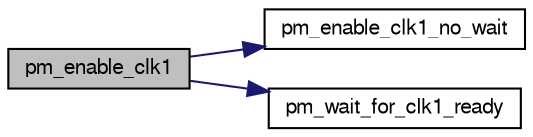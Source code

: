 digraph G
{
  edge [fontname="FreeSans",fontsize="10",labelfontname="FreeSans",labelfontsize="10"];
  node [fontname="FreeSans",fontsize="10",shape=record];
  rankdir=LR;
  Node1 [label="pm_enable_clk1",height=0.2,width=0.4,color="black", fillcolor="grey75", style="filled" fontcolor="black"];
  Node1 -> Node2 [color="midnightblue",fontsize="10",style="solid",fontname="FreeSans"];
  Node2 [label="pm_enable_clk1_no_wait",height=0.2,width=0.4,color="black", fillcolor="white", style="filled",URL="$group__group__avr32__drivers__pm.html#ga3c97a98610de7191421594f7f2407b71",tooltip="This function will enable the oscillator 1 to be used with no startup time."];
  Node1 -> Node3 [color="midnightblue",fontsize="10",style="solid",fontname="FreeSans"];
  Node3 [label="pm_wait_for_clk1_ready",height=0.2,width=0.4,color="black", fillcolor="white", style="filled",URL="$group__group__avr32__drivers__pm.html#gad5ba9c5ac6eddbaa3ae1e2fda64b82f2",tooltip="This function will wait until the Osc1 clock is ready."];
}
